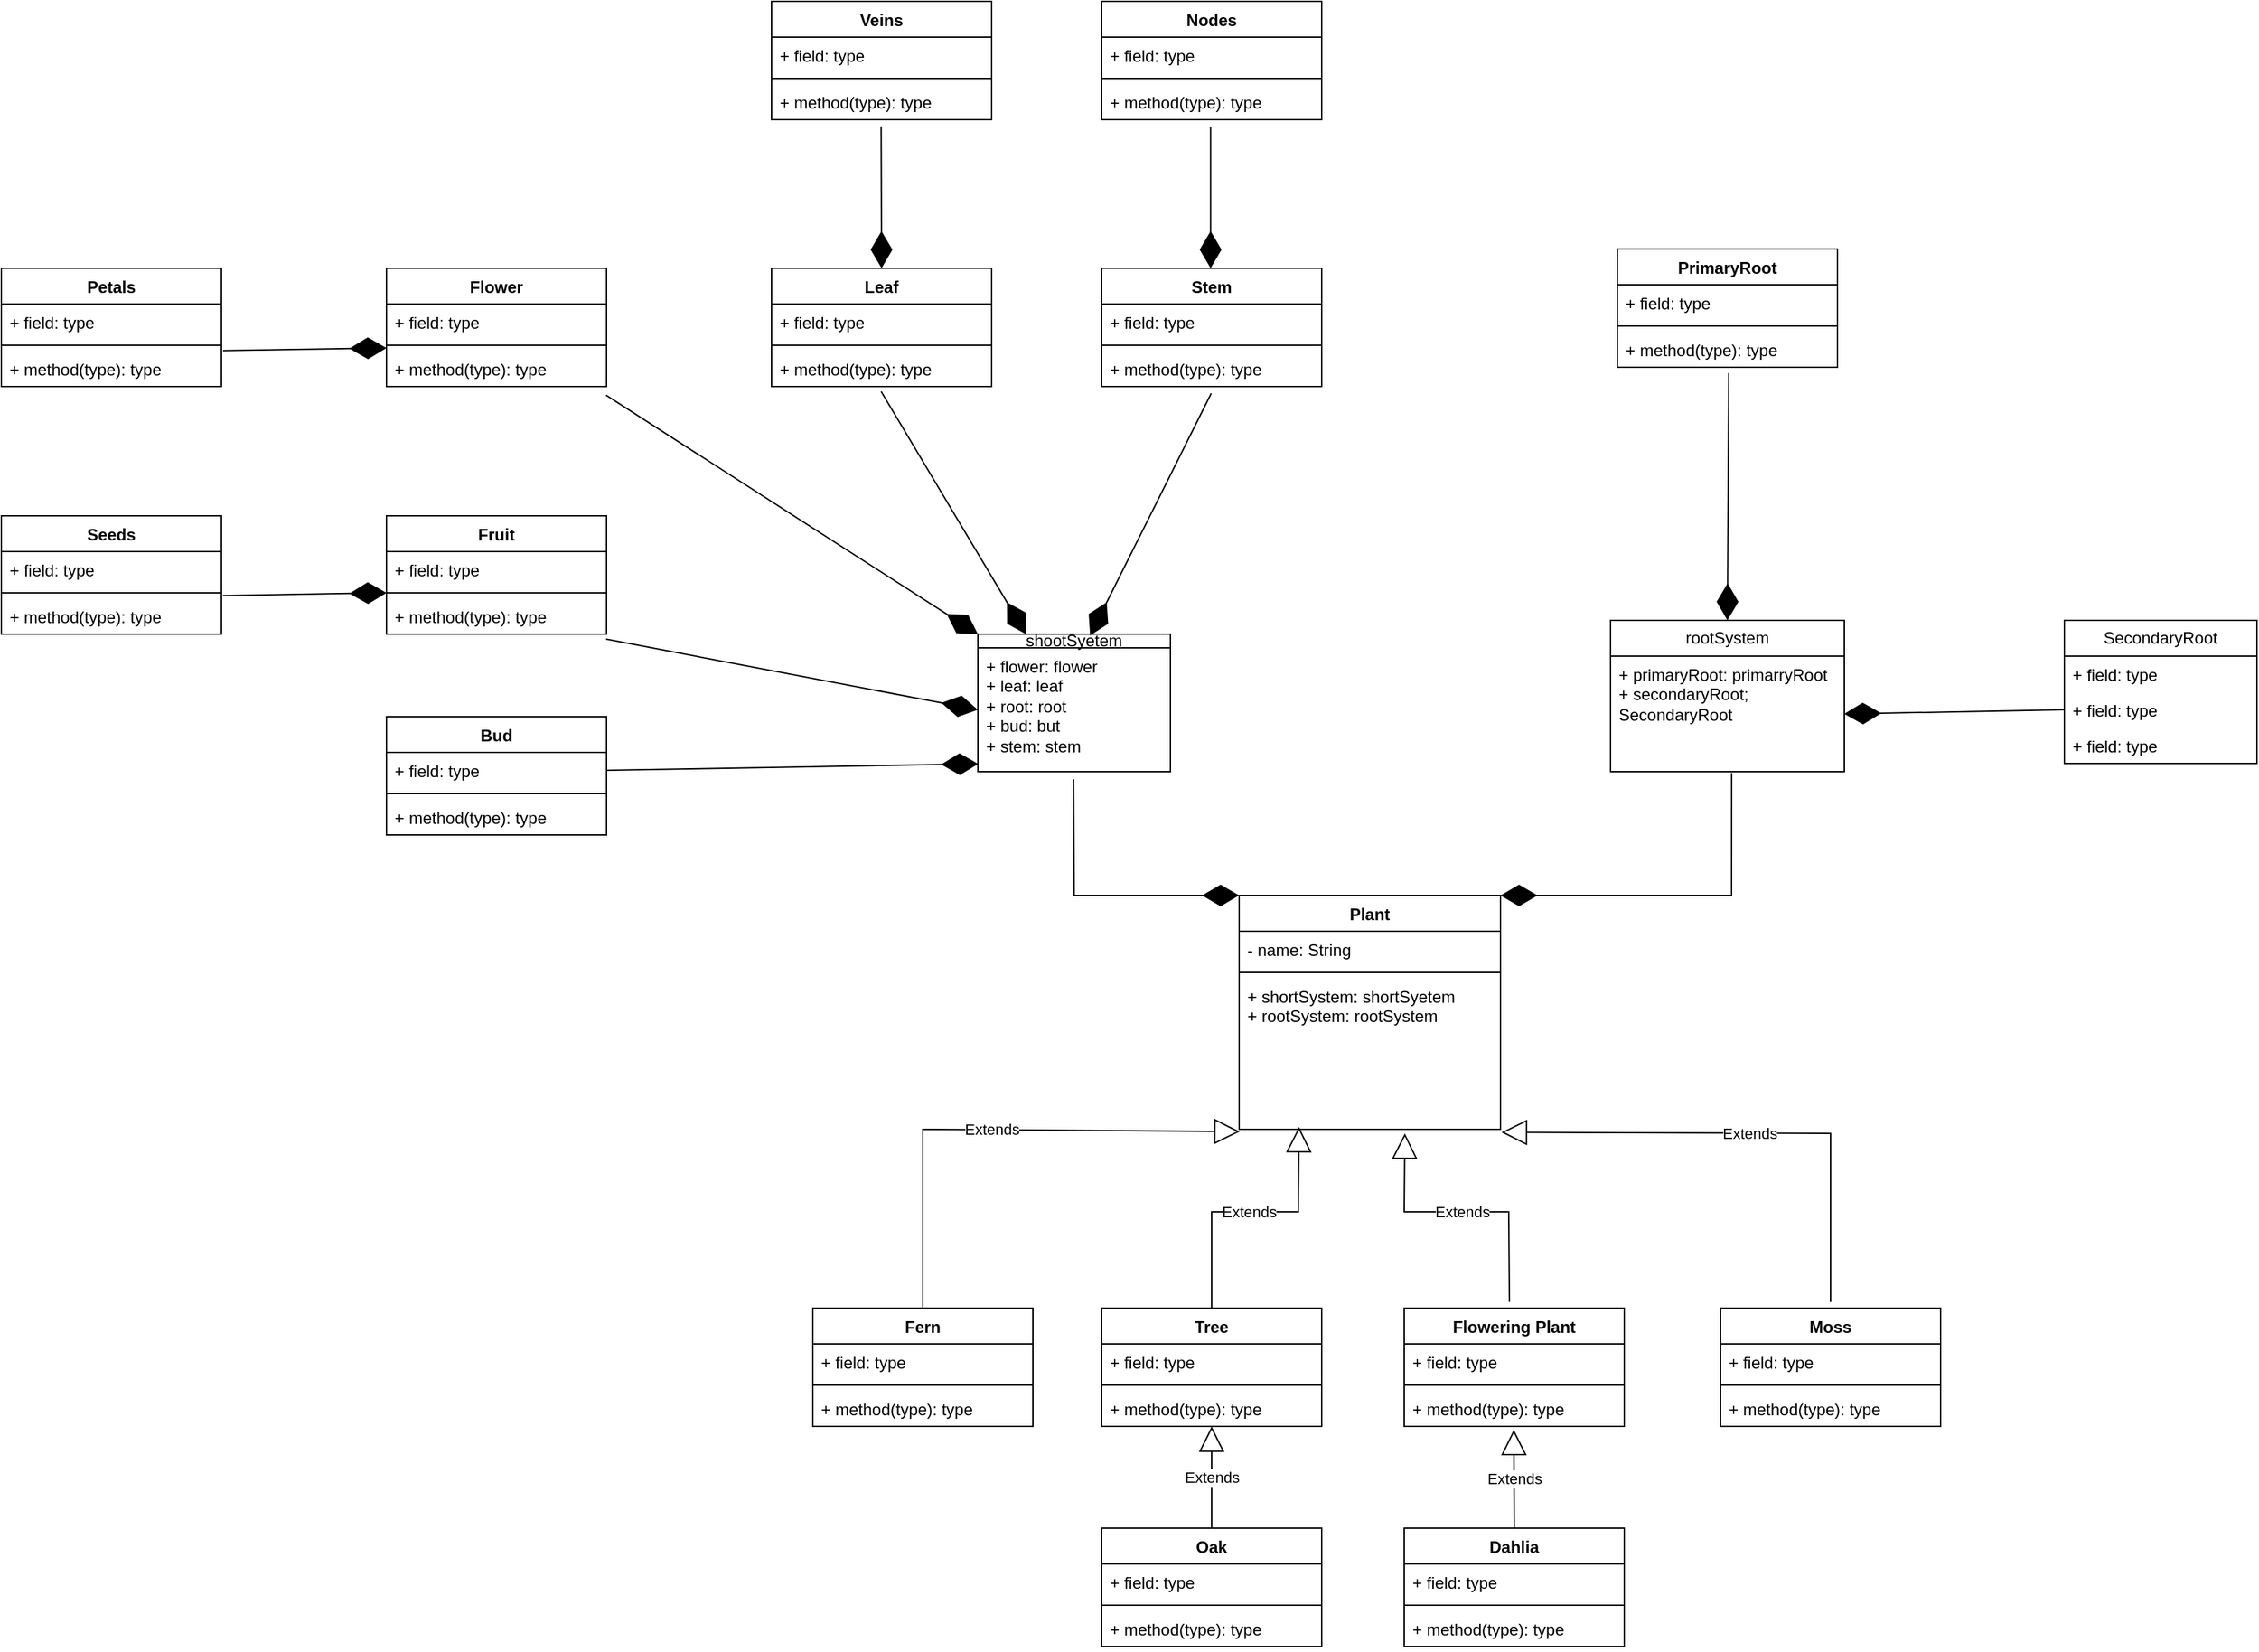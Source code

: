 <mxfile version="24.6.5" type="device">
  <diagram name="Page-1" id="p2CPK4vLNYKYMQqiVF1t">
    <mxGraphModel dx="2630" dy="2665" grid="1" gridSize="10" guides="1" tooltips="1" connect="1" arrows="1" fold="1" page="1" pageScale="1" pageWidth="850" pageHeight="1100" math="0" shadow="0">
      <root>
        <mxCell id="0" />
        <mxCell id="1" parent="0" />
        <mxCell id="8dT7x-EJUp4iepGcBqwv-1" value="Plant" style="swimlane;fontStyle=1;align=center;verticalAlign=top;childLayout=stackLayout;horizontal=1;startSize=26;horizontalStack=0;resizeParent=1;resizeParentMax=0;resizeLast=0;collapsible=1;marginBottom=0;whiteSpace=wrap;html=1;" vertex="1" parent="1">
          <mxGeometry x="280" y="150" width="190" height="170" as="geometry" />
        </mxCell>
        <mxCell id="8dT7x-EJUp4iepGcBqwv-2" value="- name: String" style="text;strokeColor=none;fillColor=none;align=left;verticalAlign=top;spacingLeft=4;spacingRight=4;overflow=hidden;rotatable=0;points=[[0,0.5],[1,0.5]];portConstraint=eastwest;whiteSpace=wrap;html=1;" vertex="1" parent="8dT7x-EJUp4iepGcBqwv-1">
          <mxGeometry y="26" width="190" height="26" as="geometry" />
        </mxCell>
        <mxCell id="8dT7x-EJUp4iepGcBqwv-3" value="" style="line;strokeWidth=1;fillColor=none;align=left;verticalAlign=middle;spacingTop=-1;spacingLeft=3;spacingRight=3;rotatable=0;labelPosition=right;points=[];portConstraint=eastwest;strokeColor=inherit;" vertex="1" parent="8dT7x-EJUp4iepGcBqwv-1">
          <mxGeometry y="52" width="190" height="8" as="geometry" />
        </mxCell>
        <mxCell id="8dT7x-EJUp4iepGcBqwv-4" value="+ shortSystem: shortSyetem&lt;div&gt;+ rootSystem: rootSystem&lt;/div&gt;" style="text;strokeColor=none;fillColor=none;align=left;verticalAlign=top;spacingLeft=4;spacingRight=4;overflow=hidden;rotatable=0;points=[[0,0.5],[1,0.5]];portConstraint=eastwest;whiteSpace=wrap;html=1;" vertex="1" parent="8dT7x-EJUp4iepGcBqwv-1">
          <mxGeometry y="60" width="190" height="110" as="geometry" />
        </mxCell>
        <mxCell id="8dT7x-EJUp4iepGcBqwv-5" value="shootSyetem" style="swimlane;fontStyle=0;childLayout=stackLayout;horizontal=1;startSize=10;fillColor=none;horizontalStack=0;resizeParent=1;resizeParentMax=0;resizeLast=0;collapsible=1;marginBottom=0;whiteSpace=wrap;html=1;" vertex="1" parent="1">
          <mxGeometry x="90" y="-40" width="140" height="100" as="geometry" />
        </mxCell>
        <mxCell id="8dT7x-EJUp4iepGcBqwv-6" value="+ flower: flower&lt;div&gt;+ leaf: leaf&lt;/div&gt;&lt;div&gt;+ root: root&lt;/div&gt;&lt;div&gt;+ bud: but&lt;/div&gt;&lt;div&gt;+ stem: stem&lt;/div&gt;" style="text;strokeColor=none;fillColor=none;align=left;verticalAlign=top;spacingLeft=4;spacingRight=4;overflow=hidden;rotatable=0;points=[[0,0.5],[1,0.5]];portConstraint=eastwest;whiteSpace=wrap;html=1;" vertex="1" parent="8dT7x-EJUp4iepGcBqwv-5">
          <mxGeometry y="10" width="140" height="90" as="geometry" />
        </mxCell>
        <mxCell id="8dT7x-EJUp4iepGcBqwv-9" value="rootSystem" style="swimlane;fontStyle=0;childLayout=stackLayout;horizontal=1;startSize=26;fillColor=none;horizontalStack=0;resizeParent=1;resizeParentMax=0;resizeLast=0;collapsible=1;marginBottom=0;whiteSpace=wrap;html=1;" vertex="1" parent="1">
          <mxGeometry x="550" y="-50" width="170" height="110" as="geometry" />
        </mxCell>
        <mxCell id="8dT7x-EJUp4iepGcBqwv-10" value="+ primaryRoot: primarryRoot&lt;div&gt;+ secondaryRoot; SecondaryRoot&lt;/div&gt;" style="text;strokeColor=none;fillColor=none;align=left;verticalAlign=top;spacingLeft=4;spacingRight=4;overflow=hidden;rotatable=0;points=[[0,0.5],[1,0.5]];portConstraint=eastwest;whiteSpace=wrap;html=1;" vertex="1" parent="8dT7x-EJUp4iepGcBqwv-9">
          <mxGeometry y="26" width="170" height="84" as="geometry" />
        </mxCell>
        <mxCell id="8dT7x-EJUp4iepGcBqwv-13" value="Tree" style="swimlane;fontStyle=1;align=center;verticalAlign=top;childLayout=stackLayout;horizontal=1;startSize=26;horizontalStack=0;resizeParent=1;resizeParentMax=0;resizeLast=0;collapsible=1;marginBottom=0;whiteSpace=wrap;html=1;" vertex="1" parent="1">
          <mxGeometry x="180" y="450" width="160" height="86" as="geometry" />
        </mxCell>
        <mxCell id="8dT7x-EJUp4iepGcBqwv-14" value="+ field: type" style="text;strokeColor=none;fillColor=none;align=left;verticalAlign=top;spacingLeft=4;spacingRight=4;overflow=hidden;rotatable=0;points=[[0,0.5],[1,0.5]];portConstraint=eastwest;whiteSpace=wrap;html=1;" vertex="1" parent="8dT7x-EJUp4iepGcBqwv-13">
          <mxGeometry y="26" width="160" height="26" as="geometry" />
        </mxCell>
        <mxCell id="8dT7x-EJUp4iepGcBqwv-15" value="" style="line;strokeWidth=1;fillColor=none;align=left;verticalAlign=middle;spacingTop=-1;spacingLeft=3;spacingRight=3;rotatable=0;labelPosition=right;points=[];portConstraint=eastwest;strokeColor=inherit;" vertex="1" parent="8dT7x-EJUp4iepGcBqwv-13">
          <mxGeometry y="52" width="160" height="8" as="geometry" />
        </mxCell>
        <mxCell id="8dT7x-EJUp4iepGcBqwv-16" value="+ method(type): type" style="text;strokeColor=none;fillColor=none;align=left;verticalAlign=top;spacingLeft=4;spacingRight=4;overflow=hidden;rotatable=0;points=[[0,0.5],[1,0.5]];portConstraint=eastwest;whiteSpace=wrap;html=1;" vertex="1" parent="8dT7x-EJUp4iepGcBqwv-13">
          <mxGeometry y="60" width="160" height="26" as="geometry" />
        </mxCell>
        <mxCell id="8dT7x-EJUp4iepGcBqwv-17" value="Flowering Plant" style="swimlane;fontStyle=1;align=center;verticalAlign=top;childLayout=stackLayout;horizontal=1;startSize=26;horizontalStack=0;resizeParent=1;resizeParentMax=0;resizeLast=0;collapsible=1;marginBottom=0;whiteSpace=wrap;html=1;" vertex="1" parent="1">
          <mxGeometry x="400" y="450" width="160" height="86" as="geometry" />
        </mxCell>
        <mxCell id="8dT7x-EJUp4iepGcBqwv-18" value="+ field: type" style="text;strokeColor=none;fillColor=none;align=left;verticalAlign=top;spacingLeft=4;spacingRight=4;overflow=hidden;rotatable=0;points=[[0,0.5],[1,0.5]];portConstraint=eastwest;whiteSpace=wrap;html=1;" vertex="1" parent="8dT7x-EJUp4iepGcBqwv-17">
          <mxGeometry y="26" width="160" height="26" as="geometry" />
        </mxCell>
        <mxCell id="8dT7x-EJUp4iepGcBqwv-19" value="" style="line;strokeWidth=1;fillColor=none;align=left;verticalAlign=middle;spacingTop=-1;spacingLeft=3;spacingRight=3;rotatable=0;labelPosition=right;points=[];portConstraint=eastwest;strokeColor=inherit;" vertex="1" parent="8dT7x-EJUp4iepGcBqwv-17">
          <mxGeometry y="52" width="160" height="8" as="geometry" />
        </mxCell>
        <mxCell id="8dT7x-EJUp4iepGcBqwv-20" value="+ method(type): type" style="text;strokeColor=none;fillColor=none;align=left;verticalAlign=top;spacingLeft=4;spacingRight=4;overflow=hidden;rotatable=0;points=[[0,0.5],[1,0.5]];portConstraint=eastwest;whiteSpace=wrap;html=1;" vertex="1" parent="8dT7x-EJUp4iepGcBqwv-17">
          <mxGeometry y="60" width="160" height="26" as="geometry" />
        </mxCell>
        <mxCell id="8dT7x-EJUp4iepGcBqwv-21" value="Fern" style="swimlane;fontStyle=1;align=center;verticalAlign=top;childLayout=stackLayout;horizontal=1;startSize=26;horizontalStack=0;resizeParent=1;resizeParentMax=0;resizeLast=0;collapsible=1;marginBottom=0;whiteSpace=wrap;html=1;" vertex="1" parent="1">
          <mxGeometry x="-30" y="450" width="160" height="86" as="geometry" />
        </mxCell>
        <mxCell id="8dT7x-EJUp4iepGcBqwv-22" value="+ field: type" style="text;strokeColor=none;fillColor=none;align=left;verticalAlign=top;spacingLeft=4;spacingRight=4;overflow=hidden;rotatable=0;points=[[0,0.5],[1,0.5]];portConstraint=eastwest;whiteSpace=wrap;html=1;" vertex="1" parent="8dT7x-EJUp4iepGcBqwv-21">
          <mxGeometry y="26" width="160" height="26" as="geometry" />
        </mxCell>
        <mxCell id="8dT7x-EJUp4iepGcBqwv-23" value="" style="line;strokeWidth=1;fillColor=none;align=left;verticalAlign=middle;spacingTop=-1;spacingLeft=3;spacingRight=3;rotatable=0;labelPosition=right;points=[];portConstraint=eastwest;strokeColor=inherit;" vertex="1" parent="8dT7x-EJUp4iepGcBqwv-21">
          <mxGeometry y="52" width="160" height="8" as="geometry" />
        </mxCell>
        <mxCell id="8dT7x-EJUp4iepGcBqwv-24" value="+ method(type): type" style="text;strokeColor=none;fillColor=none;align=left;verticalAlign=top;spacingLeft=4;spacingRight=4;overflow=hidden;rotatable=0;points=[[0,0.5],[1,0.5]];portConstraint=eastwest;whiteSpace=wrap;html=1;" vertex="1" parent="8dT7x-EJUp4iepGcBqwv-21">
          <mxGeometry y="60" width="160" height="26" as="geometry" />
        </mxCell>
        <mxCell id="8dT7x-EJUp4iepGcBqwv-29" value="Moss" style="swimlane;fontStyle=1;align=center;verticalAlign=top;childLayout=stackLayout;horizontal=1;startSize=26;horizontalStack=0;resizeParent=1;resizeParentMax=0;resizeLast=0;collapsible=1;marginBottom=0;whiteSpace=wrap;html=1;" vertex="1" parent="1">
          <mxGeometry x="630" y="450" width="160" height="86" as="geometry" />
        </mxCell>
        <mxCell id="8dT7x-EJUp4iepGcBqwv-30" value="+ field: type" style="text;strokeColor=none;fillColor=none;align=left;verticalAlign=top;spacingLeft=4;spacingRight=4;overflow=hidden;rotatable=0;points=[[0,0.5],[1,0.5]];portConstraint=eastwest;whiteSpace=wrap;html=1;" vertex="1" parent="8dT7x-EJUp4iepGcBqwv-29">
          <mxGeometry y="26" width="160" height="26" as="geometry" />
        </mxCell>
        <mxCell id="8dT7x-EJUp4iepGcBqwv-31" value="" style="line;strokeWidth=1;fillColor=none;align=left;verticalAlign=middle;spacingTop=-1;spacingLeft=3;spacingRight=3;rotatable=0;labelPosition=right;points=[];portConstraint=eastwest;strokeColor=inherit;" vertex="1" parent="8dT7x-EJUp4iepGcBqwv-29">
          <mxGeometry y="52" width="160" height="8" as="geometry" />
        </mxCell>
        <mxCell id="8dT7x-EJUp4iepGcBqwv-32" value="+ method(type): type" style="text;strokeColor=none;fillColor=none;align=left;verticalAlign=top;spacingLeft=4;spacingRight=4;overflow=hidden;rotatable=0;points=[[0,0.5],[1,0.5]];portConstraint=eastwest;whiteSpace=wrap;html=1;" vertex="1" parent="8dT7x-EJUp4iepGcBqwv-29">
          <mxGeometry y="60" width="160" height="26" as="geometry" />
        </mxCell>
        <mxCell id="8dT7x-EJUp4iepGcBqwv-33" value="Extends" style="endArrow=block;endSize=16;endFill=0;html=1;rounded=0;entryX=1.004;entryY=1.02;entryDx=0;entryDy=0;entryPerimeter=0;exitX=0.5;exitY=-0.053;exitDx=0;exitDy=0;exitPerimeter=0;" edge="1" parent="1" source="8dT7x-EJUp4iepGcBqwv-29" target="8dT7x-EJUp4iepGcBqwv-4">
          <mxGeometry width="160" relative="1" as="geometry">
            <mxPoint x="790" y="260" as="sourcePoint" />
            <mxPoint x="490" y="430" as="targetPoint" />
            <Array as="points">
              <mxPoint x="710" y="323" />
            </Array>
          </mxGeometry>
        </mxCell>
        <mxCell id="8dT7x-EJUp4iepGcBqwv-34" value="Extends" style="endArrow=block;endSize=16;endFill=0;html=1;rounded=0;exitX=0.478;exitY=-0.053;exitDx=0;exitDy=0;exitPerimeter=0;entryX=0.634;entryY=1.027;entryDx=0;entryDy=0;entryPerimeter=0;" edge="1" parent="1" source="8dT7x-EJUp4iepGcBqwv-17" target="8dT7x-EJUp4iepGcBqwv-4">
          <mxGeometry width="160" relative="1" as="geometry">
            <mxPoint x="330" y="430" as="sourcePoint" />
            <mxPoint x="420" y="330" as="targetPoint" />
            <Array as="points">
              <mxPoint x="476" y="380" />
              <mxPoint x="400" y="380" />
            </Array>
          </mxGeometry>
        </mxCell>
        <mxCell id="8dT7x-EJUp4iepGcBqwv-35" value="Extends" style="endArrow=block;endSize=16;endFill=0;html=1;rounded=0;entryX=0.002;entryY=1.015;entryDx=0;entryDy=0;entryPerimeter=0;exitX=0.5;exitY=0;exitDx=0;exitDy=0;" edge="1" parent="1" source="8dT7x-EJUp4iepGcBqwv-21" target="8dT7x-EJUp4iepGcBqwv-4">
          <mxGeometry width="160" relative="1" as="geometry">
            <mxPoint x="-120" y="320" as="sourcePoint" />
            <mxPoint x="490" y="430" as="targetPoint" />
            <Array as="points">
              <mxPoint x="50" y="320" />
            </Array>
          </mxGeometry>
        </mxCell>
        <mxCell id="8dT7x-EJUp4iepGcBqwv-36" value="Extends" style="endArrow=block;endSize=16;endFill=0;html=1;rounded=0;exitX=0.5;exitY=0;exitDx=0;exitDy=0;entryX=0.229;entryY=0.984;entryDx=0;entryDy=0;entryPerimeter=0;" edge="1" parent="1" source="8dT7x-EJUp4iepGcBqwv-13" target="8dT7x-EJUp4iepGcBqwv-4">
          <mxGeometry x="-0.006" width="160" relative="1" as="geometry">
            <mxPoint x="323.01" y="324.29" as="sourcePoint" />
            <mxPoint x="320" y="330" as="targetPoint" />
            <Array as="points">
              <mxPoint x="260" y="380" />
              <mxPoint x="323" y="380" />
            </Array>
            <mxPoint as="offset" />
          </mxGeometry>
        </mxCell>
        <mxCell id="8dT7x-EJUp4iepGcBqwv-37" value="Oak" style="swimlane;fontStyle=1;align=center;verticalAlign=top;childLayout=stackLayout;horizontal=1;startSize=26;horizontalStack=0;resizeParent=1;resizeParentMax=0;resizeLast=0;collapsible=1;marginBottom=0;whiteSpace=wrap;html=1;" vertex="1" parent="1">
          <mxGeometry x="180" y="610" width="160" height="86" as="geometry" />
        </mxCell>
        <mxCell id="8dT7x-EJUp4iepGcBqwv-38" value="+ field: type" style="text;strokeColor=none;fillColor=none;align=left;verticalAlign=top;spacingLeft=4;spacingRight=4;overflow=hidden;rotatable=0;points=[[0,0.5],[1,0.5]];portConstraint=eastwest;whiteSpace=wrap;html=1;" vertex="1" parent="8dT7x-EJUp4iepGcBqwv-37">
          <mxGeometry y="26" width="160" height="26" as="geometry" />
        </mxCell>
        <mxCell id="8dT7x-EJUp4iepGcBqwv-39" value="" style="line;strokeWidth=1;fillColor=none;align=left;verticalAlign=middle;spacingTop=-1;spacingLeft=3;spacingRight=3;rotatable=0;labelPosition=right;points=[];portConstraint=eastwest;strokeColor=inherit;" vertex="1" parent="8dT7x-EJUp4iepGcBqwv-37">
          <mxGeometry y="52" width="160" height="8" as="geometry" />
        </mxCell>
        <mxCell id="8dT7x-EJUp4iepGcBqwv-40" value="+ method(type): type" style="text;strokeColor=none;fillColor=none;align=left;verticalAlign=top;spacingLeft=4;spacingRight=4;overflow=hidden;rotatable=0;points=[[0,0.5],[1,0.5]];portConstraint=eastwest;whiteSpace=wrap;html=1;" vertex="1" parent="8dT7x-EJUp4iepGcBqwv-37">
          <mxGeometry y="60" width="160" height="26" as="geometry" />
        </mxCell>
        <mxCell id="8dT7x-EJUp4iepGcBqwv-41" value="Dahlia" style="swimlane;fontStyle=1;align=center;verticalAlign=top;childLayout=stackLayout;horizontal=1;startSize=26;horizontalStack=0;resizeParent=1;resizeParentMax=0;resizeLast=0;collapsible=1;marginBottom=0;whiteSpace=wrap;html=1;" vertex="1" parent="1">
          <mxGeometry x="400" y="610" width="160" height="86" as="geometry" />
        </mxCell>
        <mxCell id="8dT7x-EJUp4iepGcBqwv-42" value="+ field: type" style="text;strokeColor=none;fillColor=none;align=left;verticalAlign=top;spacingLeft=4;spacingRight=4;overflow=hidden;rotatable=0;points=[[0,0.5],[1,0.5]];portConstraint=eastwest;whiteSpace=wrap;html=1;" vertex="1" parent="8dT7x-EJUp4iepGcBqwv-41">
          <mxGeometry y="26" width="160" height="26" as="geometry" />
        </mxCell>
        <mxCell id="8dT7x-EJUp4iepGcBqwv-43" value="" style="line;strokeWidth=1;fillColor=none;align=left;verticalAlign=middle;spacingTop=-1;spacingLeft=3;spacingRight=3;rotatable=0;labelPosition=right;points=[];portConstraint=eastwest;strokeColor=inherit;" vertex="1" parent="8dT7x-EJUp4iepGcBqwv-41">
          <mxGeometry y="52" width="160" height="8" as="geometry" />
        </mxCell>
        <mxCell id="8dT7x-EJUp4iepGcBqwv-44" value="+ method(type): type" style="text;strokeColor=none;fillColor=none;align=left;verticalAlign=top;spacingLeft=4;spacingRight=4;overflow=hidden;rotatable=0;points=[[0,0.5],[1,0.5]];portConstraint=eastwest;whiteSpace=wrap;html=1;" vertex="1" parent="8dT7x-EJUp4iepGcBqwv-41">
          <mxGeometry y="60" width="160" height="26" as="geometry" />
        </mxCell>
        <mxCell id="8dT7x-EJUp4iepGcBqwv-45" value="Extends" style="endArrow=block;endSize=16;endFill=0;html=1;rounded=0;exitX=0.5;exitY=0;exitDx=0;exitDy=0;entryX=0.5;entryY=1;entryDx=0;entryDy=0;" edge="1" parent="1" source="8dT7x-EJUp4iepGcBqwv-37" target="8dT7x-EJUp4iepGcBqwv-13">
          <mxGeometry x="0.012" width="160" relative="1" as="geometry">
            <mxPoint x="260" y="539" as="sourcePoint" />
            <mxPoint x="330" y="590" as="targetPoint" />
            <mxPoint as="offset" />
          </mxGeometry>
        </mxCell>
        <mxCell id="8dT7x-EJUp4iepGcBqwv-46" value="Extends" style="endArrow=block;endSize=16;endFill=0;html=1;rounded=0;exitX=0.5;exitY=0;exitDx=0;exitDy=0;entryX=0.498;entryY=1.092;entryDx=0;entryDy=0;entryPerimeter=0;" edge="1" parent="1" source="8dT7x-EJUp4iepGcBqwv-41" target="8dT7x-EJUp4iepGcBqwv-20">
          <mxGeometry width="160" relative="1" as="geometry">
            <mxPoint x="330" y="430" as="sourcePoint" />
            <mxPoint x="410" y="590" as="targetPoint" />
          </mxGeometry>
        </mxCell>
        <mxCell id="8dT7x-EJUp4iepGcBqwv-53" value="Flower" style="swimlane;fontStyle=1;align=center;verticalAlign=top;childLayout=stackLayout;horizontal=1;startSize=26;horizontalStack=0;resizeParent=1;resizeParentMax=0;resizeLast=0;collapsible=1;marginBottom=0;whiteSpace=wrap;html=1;" vertex="1" parent="1">
          <mxGeometry x="-340" y="-306" width="160" height="86" as="geometry" />
        </mxCell>
        <mxCell id="8dT7x-EJUp4iepGcBqwv-54" value="+ field: type" style="text;strokeColor=none;fillColor=none;align=left;verticalAlign=top;spacingLeft=4;spacingRight=4;overflow=hidden;rotatable=0;points=[[0,0.5],[1,0.5]];portConstraint=eastwest;whiteSpace=wrap;html=1;" vertex="1" parent="8dT7x-EJUp4iepGcBqwv-53">
          <mxGeometry y="26" width="160" height="26" as="geometry" />
        </mxCell>
        <mxCell id="8dT7x-EJUp4iepGcBqwv-55" value="" style="line;strokeWidth=1;fillColor=none;align=left;verticalAlign=middle;spacingTop=-1;spacingLeft=3;spacingRight=3;rotatable=0;labelPosition=right;points=[];portConstraint=eastwest;strokeColor=inherit;" vertex="1" parent="8dT7x-EJUp4iepGcBqwv-53">
          <mxGeometry y="52" width="160" height="8" as="geometry" />
        </mxCell>
        <mxCell id="8dT7x-EJUp4iepGcBqwv-56" value="+ method(type): type" style="text;strokeColor=none;fillColor=none;align=left;verticalAlign=top;spacingLeft=4;spacingRight=4;overflow=hidden;rotatable=0;points=[[0,0.5],[1,0.5]];portConstraint=eastwest;whiteSpace=wrap;html=1;" vertex="1" parent="8dT7x-EJUp4iepGcBqwv-53">
          <mxGeometry y="60" width="160" height="26" as="geometry" />
        </mxCell>
        <mxCell id="8dT7x-EJUp4iepGcBqwv-57" value="Leaf" style="swimlane;fontStyle=1;align=center;verticalAlign=top;childLayout=stackLayout;horizontal=1;startSize=26;horizontalStack=0;resizeParent=1;resizeParentMax=0;resizeLast=0;collapsible=1;marginBottom=0;whiteSpace=wrap;html=1;" vertex="1" parent="1">
          <mxGeometry x="-60" y="-306" width="160" height="86" as="geometry" />
        </mxCell>
        <mxCell id="8dT7x-EJUp4iepGcBqwv-58" value="+ field: type" style="text;strokeColor=none;fillColor=none;align=left;verticalAlign=top;spacingLeft=4;spacingRight=4;overflow=hidden;rotatable=0;points=[[0,0.5],[1,0.5]];portConstraint=eastwest;whiteSpace=wrap;html=1;" vertex="1" parent="8dT7x-EJUp4iepGcBqwv-57">
          <mxGeometry y="26" width="160" height="26" as="geometry" />
        </mxCell>
        <mxCell id="8dT7x-EJUp4iepGcBqwv-59" value="" style="line;strokeWidth=1;fillColor=none;align=left;verticalAlign=middle;spacingTop=-1;spacingLeft=3;spacingRight=3;rotatable=0;labelPosition=right;points=[];portConstraint=eastwest;strokeColor=inherit;" vertex="1" parent="8dT7x-EJUp4iepGcBqwv-57">
          <mxGeometry y="52" width="160" height="8" as="geometry" />
        </mxCell>
        <mxCell id="8dT7x-EJUp4iepGcBqwv-60" value="+ method(type): type" style="text;strokeColor=none;fillColor=none;align=left;verticalAlign=top;spacingLeft=4;spacingRight=4;overflow=hidden;rotatable=0;points=[[0,0.5],[1,0.5]];portConstraint=eastwest;whiteSpace=wrap;html=1;" vertex="1" parent="8dT7x-EJUp4iepGcBqwv-57">
          <mxGeometry y="60" width="160" height="26" as="geometry" />
        </mxCell>
        <mxCell id="8dT7x-EJUp4iepGcBqwv-61" value="Fruit" style="swimlane;fontStyle=1;align=center;verticalAlign=top;childLayout=stackLayout;horizontal=1;startSize=26;horizontalStack=0;resizeParent=1;resizeParentMax=0;resizeLast=0;collapsible=1;marginBottom=0;whiteSpace=wrap;html=1;" vertex="1" parent="1">
          <mxGeometry x="-340" y="-126" width="160" height="86" as="geometry" />
        </mxCell>
        <mxCell id="8dT7x-EJUp4iepGcBqwv-62" value="+ field: type" style="text;strokeColor=none;fillColor=none;align=left;verticalAlign=top;spacingLeft=4;spacingRight=4;overflow=hidden;rotatable=0;points=[[0,0.5],[1,0.5]];portConstraint=eastwest;whiteSpace=wrap;html=1;" vertex="1" parent="8dT7x-EJUp4iepGcBqwv-61">
          <mxGeometry y="26" width="160" height="26" as="geometry" />
        </mxCell>
        <mxCell id="8dT7x-EJUp4iepGcBqwv-63" value="" style="line;strokeWidth=1;fillColor=none;align=left;verticalAlign=middle;spacingTop=-1;spacingLeft=3;spacingRight=3;rotatable=0;labelPosition=right;points=[];portConstraint=eastwest;strokeColor=inherit;" vertex="1" parent="8dT7x-EJUp4iepGcBqwv-61">
          <mxGeometry y="52" width="160" height="8" as="geometry" />
        </mxCell>
        <mxCell id="8dT7x-EJUp4iepGcBqwv-64" value="+ method(type): type" style="text;strokeColor=none;fillColor=none;align=left;verticalAlign=top;spacingLeft=4;spacingRight=4;overflow=hidden;rotatable=0;points=[[0,0.5],[1,0.5]];portConstraint=eastwest;whiteSpace=wrap;html=1;" vertex="1" parent="8dT7x-EJUp4iepGcBqwv-61">
          <mxGeometry y="60" width="160" height="26" as="geometry" />
        </mxCell>
        <mxCell id="8dT7x-EJUp4iepGcBqwv-65" value="Stem" style="swimlane;fontStyle=1;align=center;verticalAlign=top;childLayout=stackLayout;horizontal=1;startSize=26;horizontalStack=0;resizeParent=1;resizeParentMax=0;resizeLast=0;collapsible=1;marginBottom=0;whiteSpace=wrap;html=1;" vertex="1" parent="1">
          <mxGeometry x="180" y="-306" width="160" height="86" as="geometry" />
        </mxCell>
        <mxCell id="8dT7x-EJUp4iepGcBqwv-66" value="+ field: type" style="text;strokeColor=none;fillColor=none;align=left;verticalAlign=top;spacingLeft=4;spacingRight=4;overflow=hidden;rotatable=0;points=[[0,0.5],[1,0.5]];portConstraint=eastwest;whiteSpace=wrap;html=1;" vertex="1" parent="8dT7x-EJUp4iepGcBqwv-65">
          <mxGeometry y="26" width="160" height="26" as="geometry" />
        </mxCell>
        <mxCell id="8dT7x-EJUp4iepGcBqwv-67" value="" style="line;strokeWidth=1;fillColor=none;align=left;verticalAlign=middle;spacingTop=-1;spacingLeft=3;spacingRight=3;rotatable=0;labelPosition=right;points=[];portConstraint=eastwest;strokeColor=inherit;" vertex="1" parent="8dT7x-EJUp4iepGcBqwv-65">
          <mxGeometry y="52" width="160" height="8" as="geometry" />
        </mxCell>
        <mxCell id="8dT7x-EJUp4iepGcBqwv-68" value="+ method(type): type" style="text;strokeColor=none;fillColor=none;align=left;verticalAlign=top;spacingLeft=4;spacingRight=4;overflow=hidden;rotatable=0;points=[[0,0.5],[1,0.5]];portConstraint=eastwest;whiteSpace=wrap;html=1;" vertex="1" parent="8dT7x-EJUp4iepGcBqwv-65">
          <mxGeometry y="60" width="160" height="26" as="geometry" />
        </mxCell>
        <mxCell id="8dT7x-EJUp4iepGcBqwv-69" value="Bud" style="swimlane;fontStyle=1;align=center;verticalAlign=top;childLayout=stackLayout;horizontal=1;startSize=26;horizontalStack=0;resizeParent=1;resizeParentMax=0;resizeLast=0;collapsible=1;marginBottom=0;whiteSpace=wrap;html=1;" vertex="1" parent="1">
          <mxGeometry x="-340" y="20" width="160" height="86" as="geometry" />
        </mxCell>
        <mxCell id="8dT7x-EJUp4iepGcBqwv-70" value="+ field: type" style="text;strokeColor=none;fillColor=none;align=left;verticalAlign=top;spacingLeft=4;spacingRight=4;overflow=hidden;rotatable=0;points=[[0,0.5],[1,0.5]];portConstraint=eastwest;whiteSpace=wrap;html=1;" vertex="1" parent="8dT7x-EJUp4iepGcBqwv-69">
          <mxGeometry y="26" width="160" height="26" as="geometry" />
        </mxCell>
        <mxCell id="8dT7x-EJUp4iepGcBqwv-71" value="" style="line;strokeWidth=1;fillColor=none;align=left;verticalAlign=middle;spacingTop=-1;spacingLeft=3;spacingRight=3;rotatable=0;labelPosition=right;points=[];portConstraint=eastwest;strokeColor=inherit;" vertex="1" parent="8dT7x-EJUp4iepGcBqwv-69">
          <mxGeometry y="52" width="160" height="8" as="geometry" />
        </mxCell>
        <mxCell id="8dT7x-EJUp4iepGcBqwv-72" value="+ method(type): type" style="text;strokeColor=none;fillColor=none;align=left;verticalAlign=top;spacingLeft=4;spacingRight=4;overflow=hidden;rotatable=0;points=[[0,0.5],[1,0.5]];portConstraint=eastwest;whiteSpace=wrap;html=1;" vertex="1" parent="8dT7x-EJUp4iepGcBqwv-69">
          <mxGeometry y="60" width="160" height="26" as="geometry" />
        </mxCell>
        <mxCell id="8dT7x-EJUp4iepGcBqwv-73" value="PrimaryRoot" style="swimlane;fontStyle=1;align=center;verticalAlign=top;childLayout=stackLayout;horizontal=1;startSize=26;horizontalStack=0;resizeParent=1;resizeParentMax=0;resizeLast=0;collapsible=1;marginBottom=0;whiteSpace=wrap;html=1;" vertex="1" parent="1">
          <mxGeometry x="555" y="-320" width="160" height="86" as="geometry" />
        </mxCell>
        <mxCell id="8dT7x-EJUp4iepGcBqwv-74" value="+ field: type" style="text;strokeColor=none;fillColor=none;align=left;verticalAlign=top;spacingLeft=4;spacingRight=4;overflow=hidden;rotatable=0;points=[[0,0.5],[1,0.5]];portConstraint=eastwest;whiteSpace=wrap;html=1;" vertex="1" parent="8dT7x-EJUp4iepGcBqwv-73">
          <mxGeometry y="26" width="160" height="26" as="geometry" />
        </mxCell>
        <mxCell id="8dT7x-EJUp4iepGcBqwv-75" value="" style="line;strokeWidth=1;fillColor=none;align=left;verticalAlign=middle;spacingTop=-1;spacingLeft=3;spacingRight=3;rotatable=0;labelPosition=right;points=[];portConstraint=eastwest;strokeColor=inherit;" vertex="1" parent="8dT7x-EJUp4iepGcBqwv-73">
          <mxGeometry y="52" width="160" height="8" as="geometry" />
        </mxCell>
        <mxCell id="8dT7x-EJUp4iepGcBqwv-76" value="+ method(type): type" style="text;strokeColor=none;fillColor=none;align=left;verticalAlign=top;spacingLeft=4;spacingRight=4;overflow=hidden;rotatable=0;points=[[0,0.5],[1,0.5]];portConstraint=eastwest;whiteSpace=wrap;html=1;" vertex="1" parent="8dT7x-EJUp4iepGcBqwv-73">
          <mxGeometry y="60" width="160" height="26" as="geometry" />
        </mxCell>
        <mxCell id="8dT7x-EJUp4iepGcBqwv-77" value="SecondaryRoot" style="swimlane;fontStyle=0;childLayout=stackLayout;horizontal=1;startSize=26;fillColor=none;horizontalStack=0;resizeParent=1;resizeParentMax=0;resizeLast=0;collapsible=1;marginBottom=0;whiteSpace=wrap;html=1;" vertex="1" parent="1">
          <mxGeometry x="880" y="-50" width="140" height="104" as="geometry" />
        </mxCell>
        <mxCell id="8dT7x-EJUp4iepGcBqwv-78" value="+ field: type" style="text;strokeColor=none;fillColor=none;align=left;verticalAlign=top;spacingLeft=4;spacingRight=4;overflow=hidden;rotatable=0;points=[[0,0.5],[1,0.5]];portConstraint=eastwest;whiteSpace=wrap;html=1;" vertex="1" parent="8dT7x-EJUp4iepGcBqwv-77">
          <mxGeometry y="26" width="140" height="26" as="geometry" />
        </mxCell>
        <mxCell id="8dT7x-EJUp4iepGcBqwv-79" value="+ field: type" style="text;strokeColor=none;fillColor=none;align=left;verticalAlign=top;spacingLeft=4;spacingRight=4;overflow=hidden;rotatable=0;points=[[0,0.5],[1,0.5]];portConstraint=eastwest;whiteSpace=wrap;html=1;" vertex="1" parent="8dT7x-EJUp4iepGcBqwv-77">
          <mxGeometry y="52" width="140" height="26" as="geometry" />
        </mxCell>
        <mxCell id="8dT7x-EJUp4iepGcBqwv-80" value="+ field: type" style="text;strokeColor=none;fillColor=none;align=left;verticalAlign=top;spacingLeft=4;spacingRight=4;overflow=hidden;rotatable=0;points=[[0,0.5],[1,0.5]];portConstraint=eastwest;whiteSpace=wrap;html=1;" vertex="1" parent="8dT7x-EJUp4iepGcBqwv-77">
          <mxGeometry y="78" width="140" height="26" as="geometry" />
        </mxCell>
        <mxCell id="8dT7x-EJUp4iepGcBqwv-82" value="" style="endArrow=diamondThin;endFill=1;endSize=24;html=1;rounded=0;entryX=1;entryY=0;entryDx=0;entryDy=0;exitX=0.518;exitY=1.01;exitDx=0;exitDy=0;exitPerimeter=0;" edge="1" parent="1" source="8dT7x-EJUp4iepGcBqwv-10" target="8dT7x-EJUp4iepGcBqwv-1">
          <mxGeometry width="160" relative="1" as="geometry">
            <mxPoint x="420" y="-60" as="sourcePoint" />
            <mxPoint x="580" y="-60" as="targetPoint" />
            <Array as="points">
              <mxPoint x="638" y="150" />
            </Array>
          </mxGeometry>
        </mxCell>
        <mxCell id="8dT7x-EJUp4iepGcBqwv-83" value="" style="endArrow=diamondThin;endFill=1;endSize=24;html=1;rounded=0;entryX=0;entryY=0;entryDx=0;entryDy=0;exitX=0.497;exitY=1.061;exitDx=0;exitDy=0;exitPerimeter=0;" edge="1" parent="1" source="8dT7x-EJUp4iepGcBqwv-6" target="8dT7x-EJUp4iepGcBqwv-1">
          <mxGeometry width="160" relative="1" as="geometry">
            <mxPoint x="420" y="-60" as="sourcePoint" />
            <mxPoint x="580" y="-60" as="targetPoint" />
            <Array as="points">
              <mxPoint x="160" y="150" />
            </Array>
          </mxGeometry>
        </mxCell>
        <mxCell id="8dT7x-EJUp4iepGcBqwv-101" value="Petals" style="swimlane;fontStyle=1;align=center;verticalAlign=top;childLayout=stackLayout;horizontal=1;startSize=26;horizontalStack=0;resizeParent=1;resizeParentMax=0;resizeLast=0;collapsible=1;marginBottom=0;whiteSpace=wrap;html=1;" vertex="1" parent="1">
          <mxGeometry x="-620" y="-306" width="160" height="86" as="geometry" />
        </mxCell>
        <mxCell id="8dT7x-EJUp4iepGcBqwv-102" value="+ field: type" style="text;strokeColor=none;fillColor=none;align=left;verticalAlign=top;spacingLeft=4;spacingRight=4;overflow=hidden;rotatable=0;points=[[0,0.5],[1,0.5]];portConstraint=eastwest;whiteSpace=wrap;html=1;" vertex="1" parent="8dT7x-EJUp4iepGcBqwv-101">
          <mxGeometry y="26" width="160" height="26" as="geometry" />
        </mxCell>
        <mxCell id="8dT7x-EJUp4iepGcBqwv-103" value="" style="line;strokeWidth=1;fillColor=none;align=left;verticalAlign=middle;spacingTop=-1;spacingLeft=3;spacingRight=3;rotatable=0;labelPosition=right;points=[];portConstraint=eastwest;strokeColor=inherit;" vertex="1" parent="8dT7x-EJUp4iepGcBqwv-101">
          <mxGeometry y="52" width="160" height="8" as="geometry" />
        </mxCell>
        <mxCell id="8dT7x-EJUp4iepGcBqwv-104" value="+ method(type): type" style="text;strokeColor=none;fillColor=none;align=left;verticalAlign=top;spacingLeft=4;spacingRight=4;overflow=hidden;rotatable=0;points=[[0,0.5],[1,0.5]];portConstraint=eastwest;whiteSpace=wrap;html=1;" vertex="1" parent="8dT7x-EJUp4iepGcBqwv-101">
          <mxGeometry y="60" width="160" height="26" as="geometry" />
        </mxCell>
        <mxCell id="8dT7x-EJUp4iepGcBqwv-105" value="Veins" style="swimlane;fontStyle=1;align=center;verticalAlign=top;childLayout=stackLayout;horizontal=1;startSize=26;horizontalStack=0;resizeParent=1;resizeParentMax=0;resizeLast=0;collapsible=1;marginBottom=0;whiteSpace=wrap;html=1;" vertex="1" parent="1">
          <mxGeometry x="-60" y="-500" width="160" height="86" as="geometry" />
        </mxCell>
        <mxCell id="8dT7x-EJUp4iepGcBqwv-106" value="+ field: type" style="text;strokeColor=none;fillColor=none;align=left;verticalAlign=top;spacingLeft=4;spacingRight=4;overflow=hidden;rotatable=0;points=[[0,0.5],[1,0.5]];portConstraint=eastwest;whiteSpace=wrap;html=1;" vertex="1" parent="8dT7x-EJUp4iepGcBqwv-105">
          <mxGeometry y="26" width="160" height="26" as="geometry" />
        </mxCell>
        <mxCell id="8dT7x-EJUp4iepGcBqwv-107" value="" style="line;strokeWidth=1;fillColor=none;align=left;verticalAlign=middle;spacingTop=-1;spacingLeft=3;spacingRight=3;rotatable=0;labelPosition=right;points=[];portConstraint=eastwest;strokeColor=inherit;" vertex="1" parent="8dT7x-EJUp4iepGcBqwv-105">
          <mxGeometry y="52" width="160" height="8" as="geometry" />
        </mxCell>
        <mxCell id="8dT7x-EJUp4iepGcBqwv-108" value="+ method(type): type" style="text;strokeColor=none;fillColor=none;align=left;verticalAlign=top;spacingLeft=4;spacingRight=4;overflow=hidden;rotatable=0;points=[[0,0.5],[1,0.5]];portConstraint=eastwest;whiteSpace=wrap;html=1;" vertex="1" parent="8dT7x-EJUp4iepGcBqwv-105">
          <mxGeometry y="60" width="160" height="26" as="geometry" />
        </mxCell>
        <mxCell id="8dT7x-EJUp4iepGcBqwv-109" value="Nodes" style="swimlane;fontStyle=1;align=center;verticalAlign=top;childLayout=stackLayout;horizontal=1;startSize=26;horizontalStack=0;resizeParent=1;resizeParentMax=0;resizeLast=0;collapsible=1;marginBottom=0;whiteSpace=wrap;html=1;" vertex="1" parent="1">
          <mxGeometry x="180" y="-500" width="160" height="86" as="geometry" />
        </mxCell>
        <mxCell id="8dT7x-EJUp4iepGcBqwv-110" value="+ field: type" style="text;strokeColor=none;fillColor=none;align=left;verticalAlign=top;spacingLeft=4;spacingRight=4;overflow=hidden;rotatable=0;points=[[0,0.5],[1,0.5]];portConstraint=eastwest;whiteSpace=wrap;html=1;" vertex="1" parent="8dT7x-EJUp4iepGcBqwv-109">
          <mxGeometry y="26" width="160" height="26" as="geometry" />
        </mxCell>
        <mxCell id="8dT7x-EJUp4iepGcBqwv-111" value="" style="line;strokeWidth=1;fillColor=none;align=left;verticalAlign=middle;spacingTop=-1;spacingLeft=3;spacingRight=3;rotatable=0;labelPosition=right;points=[];portConstraint=eastwest;strokeColor=inherit;" vertex="1" parent="8dT7x-EJUp4iepGcBqwv-109">
          <mxGeometry y="52" width="160" height="8" as="geometry" />
        </mxCell>
        <mxCell id="8dT7x-EJUp4iepGcBqwv-112" value="+ method(type): type" style="text;strokeColor=none;fillColor=none;align=left;verticalAlign=top;spacingLeft=4;spacingRight=4;overflow=hidden;rotatable=0;points=[[0,0.5],[1,0.5]];portConstraint=eastwest;whiteSpace=wrap;html=1;" vertex="1" parent="8dT7x-EJUp4iepGcBqwv-109">
          <mxGeometry y="60" width="160" height="26" as="geometry" />
        </mxCell>
        <mxCell id="8dT7x-EJUp4iepGcBqwv-113" value="Seeds" style="swimlane;fontStyle=1;align=center;verticalAlign=top;childLayout=stackLayout;horizontal=1;startSize=26;horizontalStack=0;resizeParent=1;resizeParentMax=0;resizeLast=0;collapsible=1;marginBottom=0;whiteSpace=wrap;html=1;" vertex="1" parent="1">
          <mxGeometry x="-620" y="-126" width="160" height="86" as="geometry" />
        </mxCell>
        <mxCell id="8dT7x-EJUp4iepGcBqwv-114" value="+ field: type" style="text;strokeColor=none;fillColor=none;align=left;verticalAlign=top;spacingLeft=4;spacingRight=4;overflow=hidden;rotatable=0;points=[[0,0.5],[1,0.5]];portConstraint=eastwest;whiteSpace=wrap;html=1;" vertex="1" parent="8dT7x-EJUp4iepGcBqwv-113">
          <mxGeometry y="26" width="160" height="26" as="geometry" />
        </mxCell>
        <mxCell id="8dT7x-EJUp4iepGcBqwv-115" value="" style="line;strokeWidth=1;fillColor=none;align=left;verticalAlign=middle;spacingTop=-1;spacingLeft=3;spacingRight=3;rotatable=0;labelPosition=right;points=[];portConstraint=eastwest;strokeColor=inherit;" vertex="1" parent="8dT7x-EJUp4iepGcBqwv-113">
          <mxGeometry y="52" width="160" height="8" as="geometry" />
        </mxCell>
        <mxCell id="8dT7x-EJUp4iepGcBqwv-116" value="+ method(type): type" style="text;strokeColor=none;fillColor=none;align=left;verticalAlign=top;spacingLeft=4;spacingRight=4;overflow=hidden;rotatable=0;points=[[0,0.5],[1,0.5]];portConstraint=eastwest;whiteSpace=wrap;html=1;" vertex="1" parent="8dT7x-EJUp4iepGcBqwv-113">
          <mxGeometry y="60" width="160" height="26" as="geometry" />
        </mxCell>
        <mxCell id="8dT7x-EJUp4iepGcBqwv-123" value="" style="endArrow=diamondThin;endFill=1;endSize=24;html=1;rounded=0;entryX=0.5;entryY=0;entryDx=0;entryDy=0;exitX=0.506;exitY=1.161;exitDx=0;exitDy=0;exitPerimeter=0;" edge="1" parent="1" source="8dT7x-EJUp4iepGcBqwv-76" target="8dT7x-EJUp4iepGcBqwv-9">
          <mxGeometry width="160" relative="1" as="geometry">
            <mxPoint x="630" y="-210" as="sourcePoint" />
            <mxPoint x="680" y="140" as="targetPoint" />
          </mxGeometry>
        </mxCell>
        <mxCell id="8dT7x-EJUp4iepGcBqwv-124" value="" style="endArrow=diamondThin;endFill=1;endSize=24;html=1;rounded=0;exitX=0;exitY=0.5;exitDx=0;exitDy=0;entryX=1;entryY=0.5;entryDx=0;entryDy=0;" edge="1" parent="1" source="8dT7x-EJUp4iepGcBqwv-79" target="8dT7x-EJUp4iepGcBqwv-10">
          <mxGeometry width="160" relative="1" as="geometry">
            <mxPoint x="520" y="140" as="sourcePoint" />
            <mxPoint x="770" y="-10" as="targetPoint" />
          </mxGeometry>
        </mxCell>
        <mxCell id="8dT7x-EJUp4iepGcBqwv-125" value="" style="endArrow=diamondThin;endFill=1;endSize=24;html=1;rounded=0;exitX=1;exitY=0.5;exitDx=0;exitDy=0;entryX=0.002;entryY=0.937;entryDx=0;entryDy=0;entryPerimeter=0;" edge="1" parent="1" source="8dT7x-EJUp4iepGcBqwv-70" target="8dT7x-EJUp4iepGcBqwv-6">
          <mxGeometry width="160" relative="1" as="geometry">
            <mxPoint x="50" y="-190" as="sourcePoint" />
            <mxPoint x="88" y="64" as="targetPoint" />
            <Array as="points" />
          </mxGeometry>
        </mxCell>
        <mxCell id="8dT7x-EJUp4iepGcBqwv-126" value="" style="endArrow=diamondThin;endFill=1;endSize=24;html=1;rounded=0;entryX=0;entryY=0.5;entryDx=0;entryDy=0;exitX=0.998;exitY=1.141;exitDx=0;exitDy=0;exitPerimeter=0;" edge="1" parent="1" source="8dT7x-EJUp4iepGcBqwv-64" target="8dT7x-EJUp4iepGcBqwv-6">
          <mxGeometry width="160" relative="1" as="geometry">
            <mxPoint x="50" y="-190" as="sourcePoint" />
            <mxPoint x="210" y="-190" as="targetPoint" />
          </mxGeometry>
        </mxCell>
        <mxCell id="8dT7x-EJUp4iepGcBqwv-127" value="" style="endArrow=diamondThin;endFill=1;endSize=24;html=1;rounded=0;entryX=0;entryY=0;entryDx=0;entryDy=0;exitX=0.998;exitY=1.244;exitDx=0;exitDy=0;exitPerimeter=0;" edge="1" parent="1" source="8dT7x-EJUp4iepGcBqwv-56" target="8dT7x-EJUp4iepGcBqwv-5">
          <mxGeometry width="160" relative="1" as="geometry">
            <mxPoint x="50" y="-190" as="sourcePoint" />
            <mxPoint x="210" y="-190" as="targetPoint" />
          </mxGeometry>
        </mxCell>
        <mxCell id="8dT7x-EJUp4iepGcBqwv-128" value="" style="endArrow=diamondThin;endFill=1;endSize=24;html=1;rounded=0;entryX=0.25;entryY=0;entryDx=0;entryDy=0;exitX=0.498;exitY=1.141;exitDx=0;exitDy=0;exitPerimeter=0;" edge="1" parent="1" source="8dT7x-EJUp4iepGcBqwv-60" target="8dT7x-EJUp4iepGcBqwv-5">
          <mxGeometry width="160" relative="1" as="geometry">
            <mxPoint x="50" y="-190" as="sourcePoint" />
            <mxPoint x="210" y="-190" as="targetPoint" />
          </mxGeometry>
        </mxCell>
        <mxCell id="8dT7x-EJUp4iepGcBqwv-129" value="" style="endArrow=diamondThin;endFill=1;endSize=24;html=1;rounded=0;exitX=0.498;exitY=1.192;exitDx=0;exitDy=0;exitPerimeter=0;entryX=0.583;entryY=0.01;entryDx=0;entryDy=0;entryPerimeter=0;" edge="1" parent="1" source="8dT7x-EJUp4iepGcBqwv-68" target="8dT7x-EJUp4iepGcBqwv-5">
          <mxGeometry width="160" relative="1" as="geometry">
            <mxPoint x="50" y="-190" as="sourcePoint" />
            <mxPoint x="190" y="-50" as="targetPoint" />
          </mxGeometry>
        </mxCell>
        <mxCell id="8dT7x-EJUp4iepGcBqwv-130" value="" style="endArrow=diamondThin;endFill=1;endSize=24;html=1;rounded=0;entryX=0.5;entryY=0;entryDx=0;entryDy=0;exitX=0.498;exitY=1.186;exitDx=0;exitDy=0;exitPerimeter=0;" edge="1" parent="1" source="8dT7x-EJUp4iepGcBqwv-108" target="8dT7x-EJUp4iepGcBqwv-57">
          <mxGeometry width="160" relative="1" as="geometry">
            <mxPoint x="-40" y="-330" as="sourcePoint" />
            <mxPoint x="120" y="-330" as="targetPoint" />
          </mxGeometry>
        </mxCell>
        <mxCell id="8dT7x-EJUp4iepGcBqwv-131" value="" style="endArrow=diamondThin;endFill=1;endSize=24;html=1;rounded=0;entryX=0.5;entryY=0;entryDx=0;entryDy=0;exitX=0.498;exitY=1.186;exitDx=0;exitDy=0;exitPerimeter=0;" edge="1" parent="1">
          <mxGeometry width="160" relative="1" as="geometry">
            <mxPoint x="259.23" y="-409" as="sourcePoint" />
            <mxPoint x="259.23" y="-306" as="targetPoint" />
          </mxGeometry>
        </mxCell>
        <mxCell id="8dT7x-EJUp4iepGcBqwv-132" value="" style="endArrow=diamondThin;endFill=1;endSize=24;html=1;rounded=0;exitX=1.007;exitY=-0.003;exitDx=0;exitDy=0;exitPerimeter=0;" edge="1" parent="1" source="8dT7x-EJUp4iepGcBqwv-104">
          <mxGeometry width="160" relative="1" as="geometry">
            <mxPoint x="-260" y="-330" as="sourcePoint" />
            <mxPoint x="-340" y="-248" as="targetPoint" />
          </mxGeometry>
        </mxCell>
        <mxCell id="8dT7x-EJUp4iepGcBqwv-133" value="" style="endArrow=diamondThin;endFill=1;endSize=24;html=1;rounded=0;exitX=1.007;exitY=-0.003;exitDx=0;exitDy=0;exitPerimeter=0;" edge="1" parent="1">
          <mxGeometry width="160" relative="1" as="geometry">
            <mxPoint x="-459" y="-68" as="sourcePoint" />
            <mxPoint x="-340" y="-70" as="targetPoint" />
          </mxGeometry>
        </mxCell>
      </root>
    </mxGraphModel>
  </diagram>
</mxfile>
